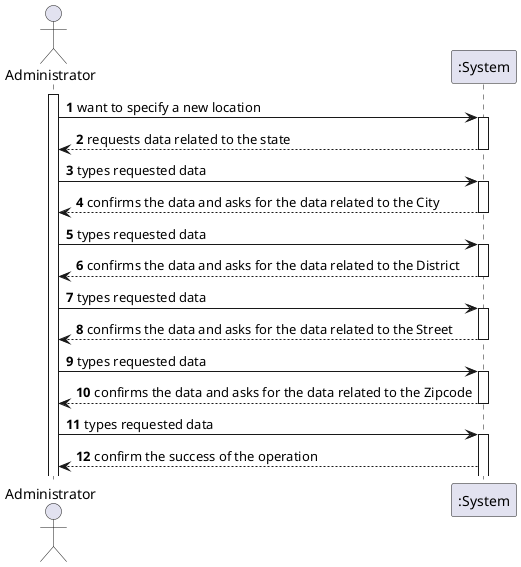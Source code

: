@startuml
autonumber
actor "Administrator" as OE

activate OE
OE -> ":System" : want to specify a new location
activate ":System"
":System" --> OE : requests data related to the state

deactivate ":System"

OE -> ":System" : types requested data
activate ":System"
":System" --> OE : confirms the data and asks for the data related to the City
deactivate ":System"
OE -> ":System" : types requested data
activate ":System"
":System" --> OE : confirms the data and asks for the data related to the District
deactivate ":System"
OE -> ":System" : types requested data
activate ":System"
":System" --> OE : confirms the data and asks for the data related to the Street
deactivate ":System"
OE -> ":System" : types requested data
activate ":System"
":System" --> OE : confirms the data and asks for the data related to the Zipcode
deactivate ":System"
OE -> ":System" : types requested data
activate ":System"
":System" --> OE : confirm the success of the operation
@enduml